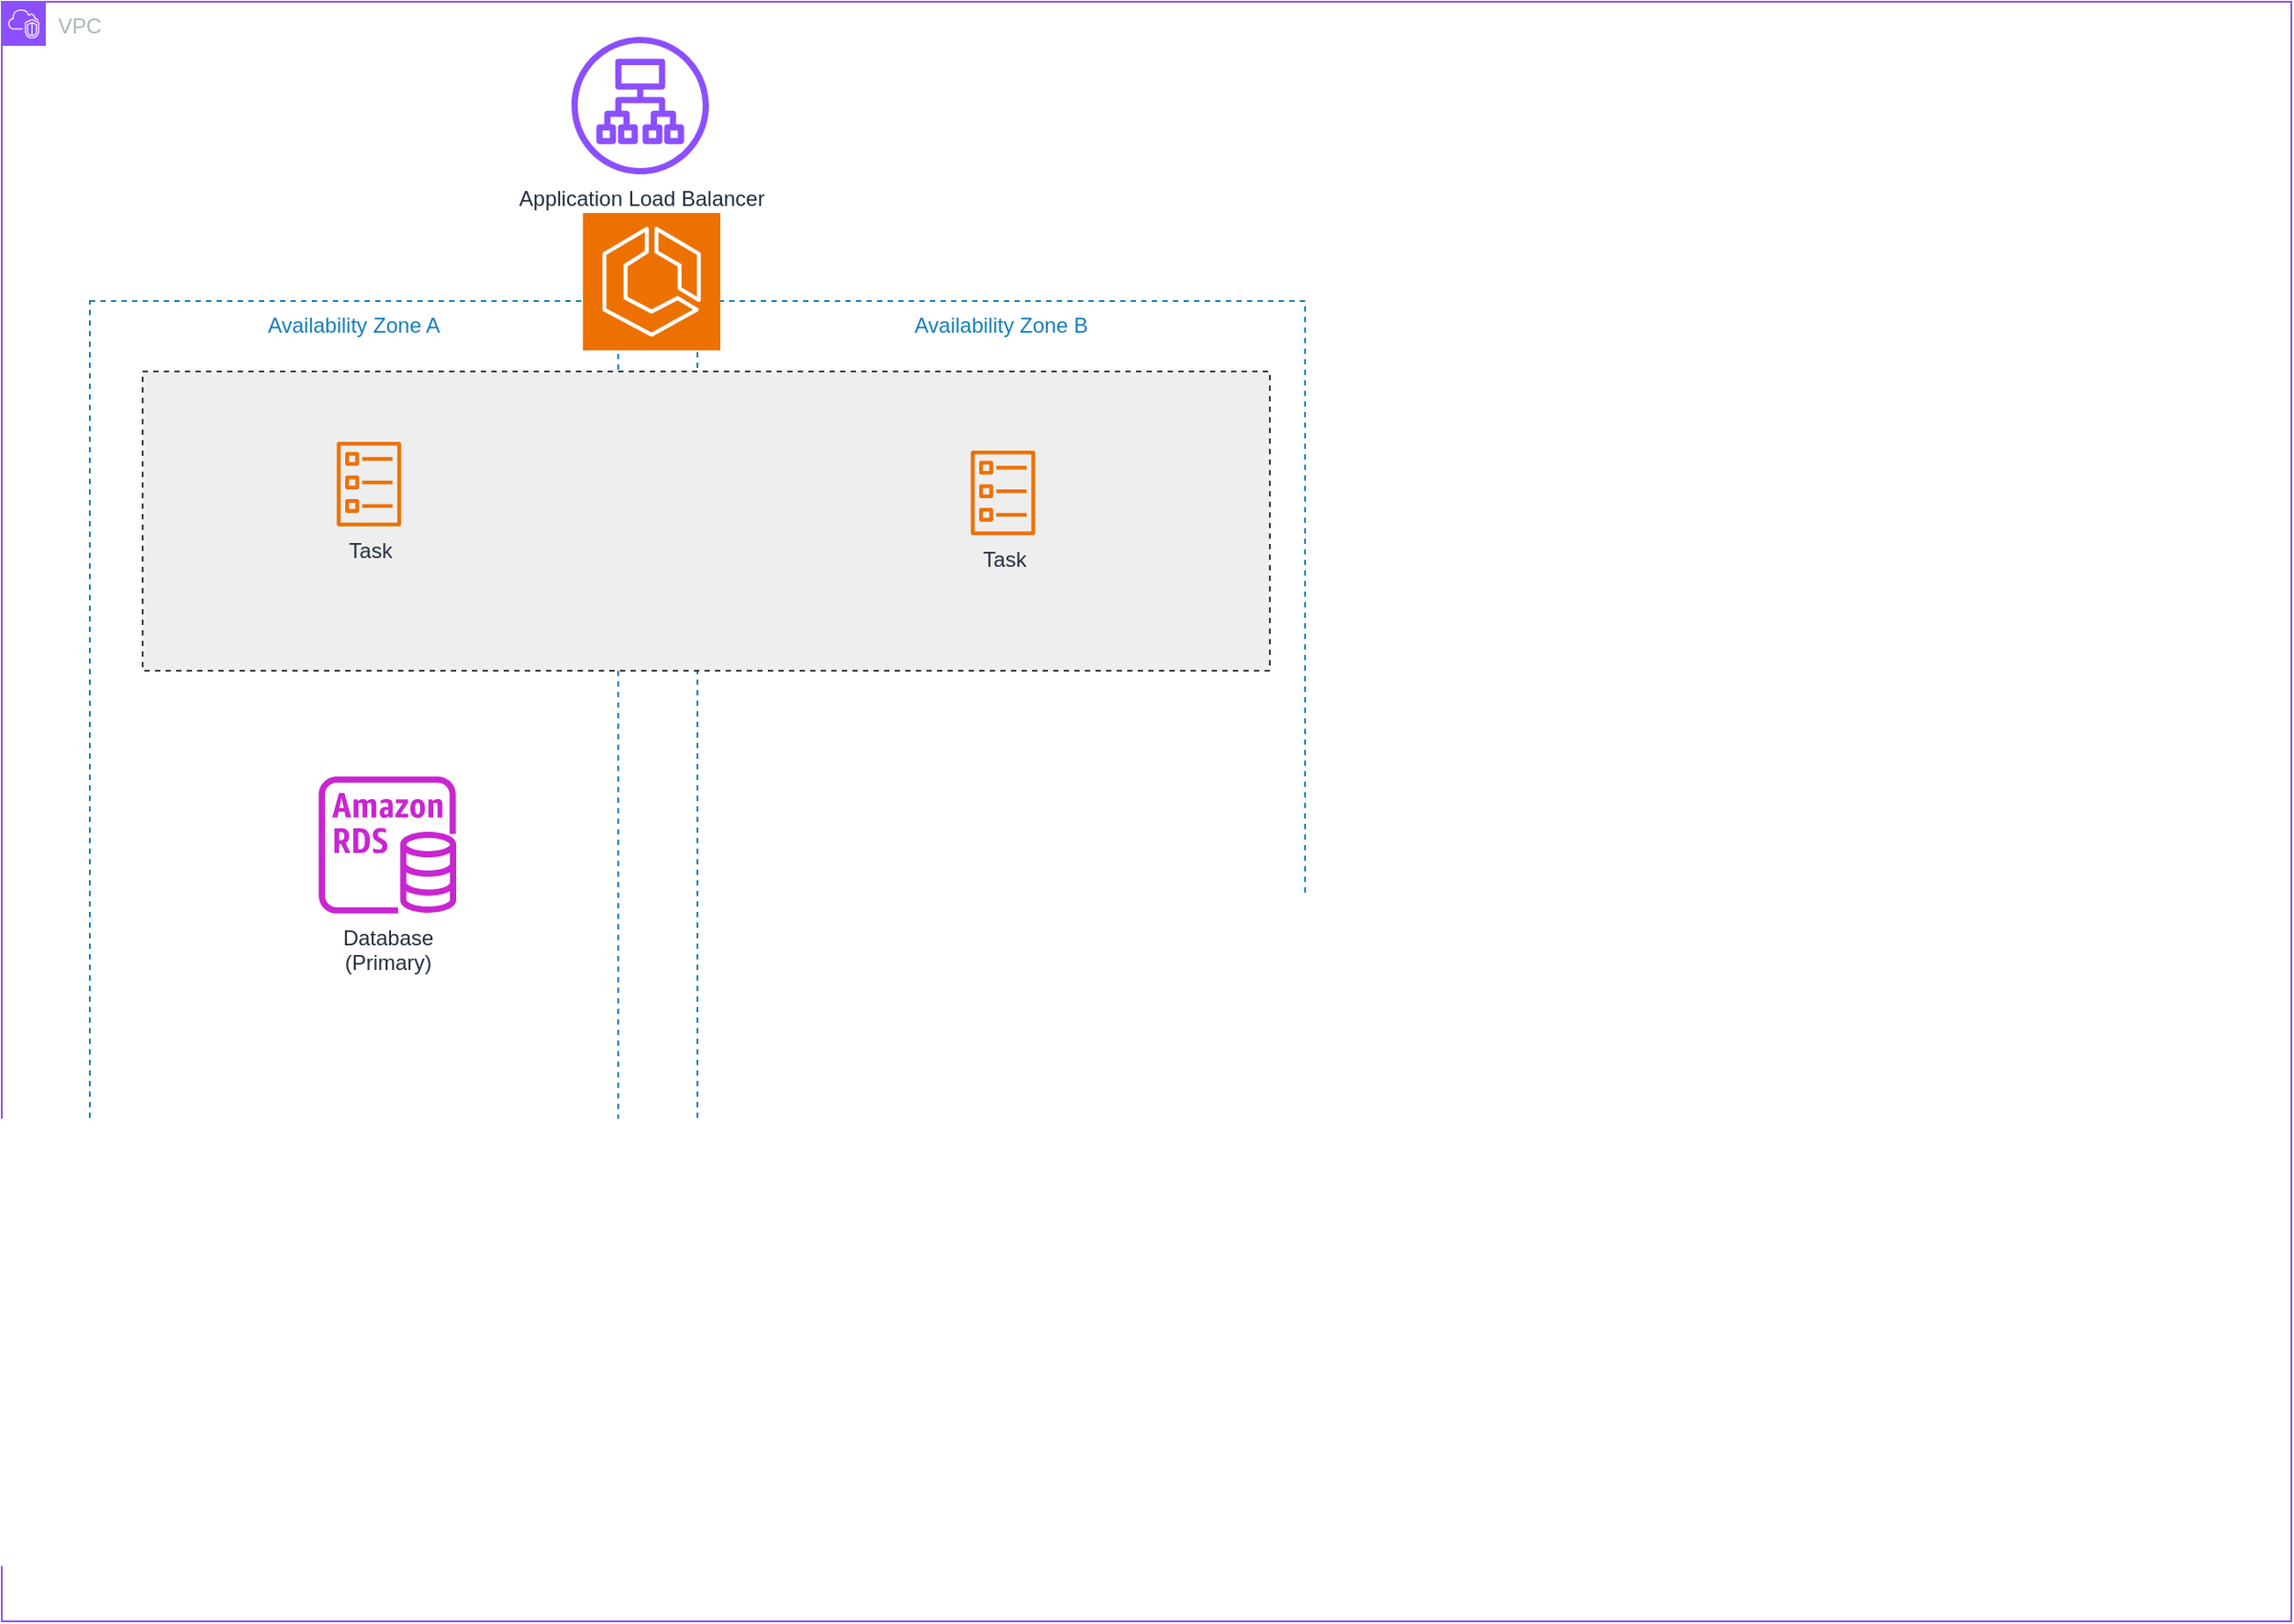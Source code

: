 <mxfile>
    <diagram id="OG2wDUE8bo36657mx4G_" name="ページ1">
        <mxGraphModel dx="1348" dy="412" grid="1" gridSize="10" guides="1" tooltips="1" connect="1" arrows="1" fold="1" page="1" pageScale="1" pageWidth="827" pageHeight="1169" math="0" shadow="0">
            <root>
                <mxCell id="0"/>
                <mxCell id="1" parent="0"/>
                <mxCell id="4" value="VPC" style="points=[[0,0],[0.25,0],[0.5,0],[0.75,0],[1,0],[1,0.25],[1,0.5],[1,0.75],[1,1],[0.75,1],[0.5,1],[0.25,1],[0,1],[0,0.75],[0,0.5],[0,0.25]];outlineConnect=0;gradientColor=none;html=1;whiteSpace=wrap;fontSize=12;fontStyle=0;container=1;pointerEvents=0;collapsible=0;recursiveResize=0;shape=mxgraph.aws4.group;grIcon=mxgraph.aws4.group_vpc2;strokeColor=#8C4FFF;fillColor=none;verticalAlign=top;align=left;spacingLeft=30;fontColor=#AAB7B8;dashed=0;" vertex="1" parent="1">
                    <mxGeometry x="-610" y="330" width="1300" height="920" as="geometry"/>
                </mxCell>
                <mxCell id="6" value="Availability Zone A" style="fillColor=none;strokeColor=#147EBA;dashed=1;verticalAlign=top;fontStyle=0;fontColor=#147EBA;whiteSpace=wrap;html=1;" vertex="1" parent="4">
                    <mxGeometry x="50" y="170" width="300" height="580" as="geometry"/>
                </mxCell>
                <mxCell id="12" value="Availability Zone B" style="fillColor=none;strokeColor=#147EBA;dashed=1;verticalAlign=top;fontStyle=0;fontColor=#147EBA;whiteSpace=wrap;html=1;" vertex="1" parent="4">
                    <mxGeometry x="395" y="170" width="345" height="580" as="geometry"/>
                </mxCell>
                <mxCell id="10" value="" style="fillColor=#eeeeee;strokeColor=#36393d;dashed=1;verticalAlign=top;fontStyle=0;whiteSpace=wrap;html=1;textShadow=1;" vertex="1" parent="4">
                    <mxGeometry x="80" y="210" width="640" height="170" as="geometry"/>
                </mxCell>
                <mxCell id="5" value="&lt;div&gt;Application Load Balancer&lt;/div&gt;" style="sketch=0;outlineConnect=0;fontColor=#232F3E;gradientColor=none;fillColor=#8C4FFF;strokeColor=none;dashed=0;verticalLabelPosition=bottom;verticalAlign=top;align=center;html=1;fontSize=12;fontStyle=0;aspect=fixed;pointerEvents=1;shape=mxgraph.aws4.application_load_balancer;" vertex="1" parent="4">
                    <mxGeometry x="323.5" y="20" width="78" height="78" as="geometry"/>
                </mxCell>
                <mxCell id="7" value="" style="sketch=0;points=[[0,0,0],[0.25,0,0],[0.5,0,0],[0.75,0,0],[1,0,0],[0,1,0],[0.25,1,0],[0.5,1,0],[0.75,1,0],[1,1,0],[0,0.25,0],[0,0.5,0],[0,0.75,0],[1,0.25,0],[1,0.5,0],[1,0.75,0]];outlineConnect=0;fontColor=#232F3E;fillColor=#ED7100;strokeColor=#ffffff;dashed=0;verticalLabelPosition=bottom;verticalAlign=top;align=center;html=1;fontSize=12;fontStyle=0;aspect=fixed;shape=mxgraph.aws4.resourceIcon;resIcon=mxgraph.aws4.ecs;" vertex="1" parent="4">
                    <mxGeometry x="330" y="120" width="78" height="78" as="geometry"/>
                </mxCell>
                <mxCell id="8" value="Task" style="sketch=0;outlineConnect=0;fontColor=#232F3E;gradientColor=none;fillColor=#ED7100;strokeColor=none;dashed=0;verticalLabelPosition=bottom;verticalAlign=top;align=center;html=1;fontSize=12;fontStyle=0;aspect=fixed;pointerEvents=1;shape=mxgraph.aws4.ecs_task;" vertex="1" parent="4">
                    <mxGeometry x="190" y="250" width="37" height="48" as="geometry"/>
                </mxCell>
                <mxCell id="13" value="Task" style="sketch=0;outlineConnect=0;fontColor=#232F3E;gradientColor=none;fillColor=#ED7100;strokeColor=none;dashed=0;verticalLabelPosition=bottom;verticalAlign=top;align=center;html=1;fontSize=12;fontStyle=0;aspect=fixed;pointerEvents=1;shape=mxgraph.aws4.ecs_task;" vertex="1" parent="4">
                    <mxGeometry x="550" y="255" width="37" height="48" as="geometry"/>
                </mxCell>
                <mxCell id="14" value="Database&lt;div&gt;(Primary)&lt;/div&gt;" style="sketch=0;outlineConnect=0;fontColor=#232F3E;gradientColor=none;fillColor=#C925D1;strokeColor=none;dashed=0;verticalLabelPosition=bottom;verticalAlign=top;align=center;html=1;fontSize=12;fontStyle=0;aspect=fixed;pointerEvents=1;shape=mxgraph.aws4.rds_instance;" vertex="1" parent="4">
                    <mxGeometry x="180" y="440" width="78" height="78" as="geometry"/>
                </mxCell>
            </root>
        </mxGraphModel>
    </diagram>
</mxfile>